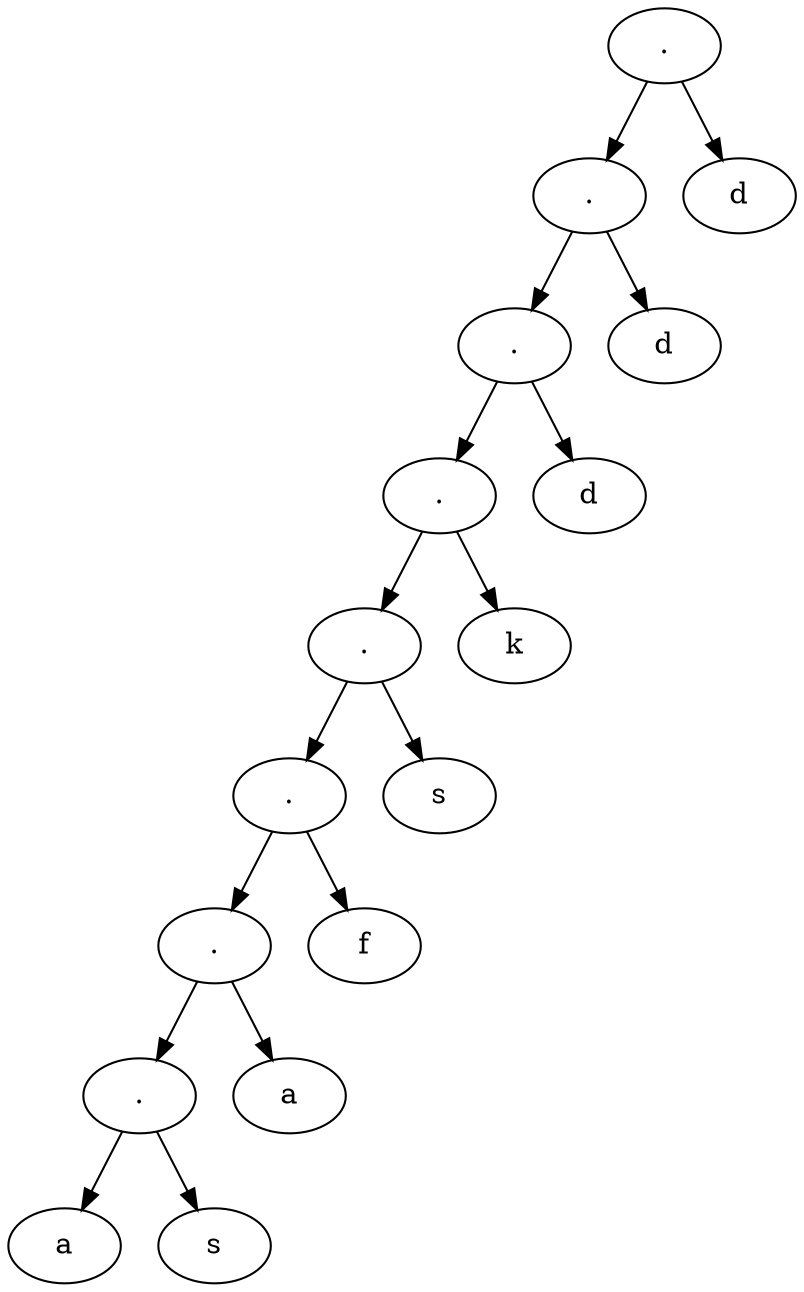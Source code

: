 digraph "AAImageTree/Tree0" {
	A0 [label="."]
	A1 [label="."]
	A2 [label="."]
	A3 [label="."]
	A4 [label="."]
	A5 [label="."]
	A6 [label="."]
	A7 [label="."]
	A8 [label=a]
	A9 [label=s]
	A10 [label=a]
	A11 [label=f]
	A12 [label=s]
	A13 [label=k]
	A14 [label=d]
	A15 [label=d]
	A16 [label=d]
	A7 -> A8
	A7 -> A9
	A6 -> A7
	A6 -> A10
	A5 -> A6
	A5 -> A11
	A4 -> A5
	A4 -> A12
	A3 -> A4
	A3 -> A13
	A2 -> A3
	A2 -> A14
	A1 -> A2
	A1 -> A15
	A0 -> A1
	A0 -> A16
}
